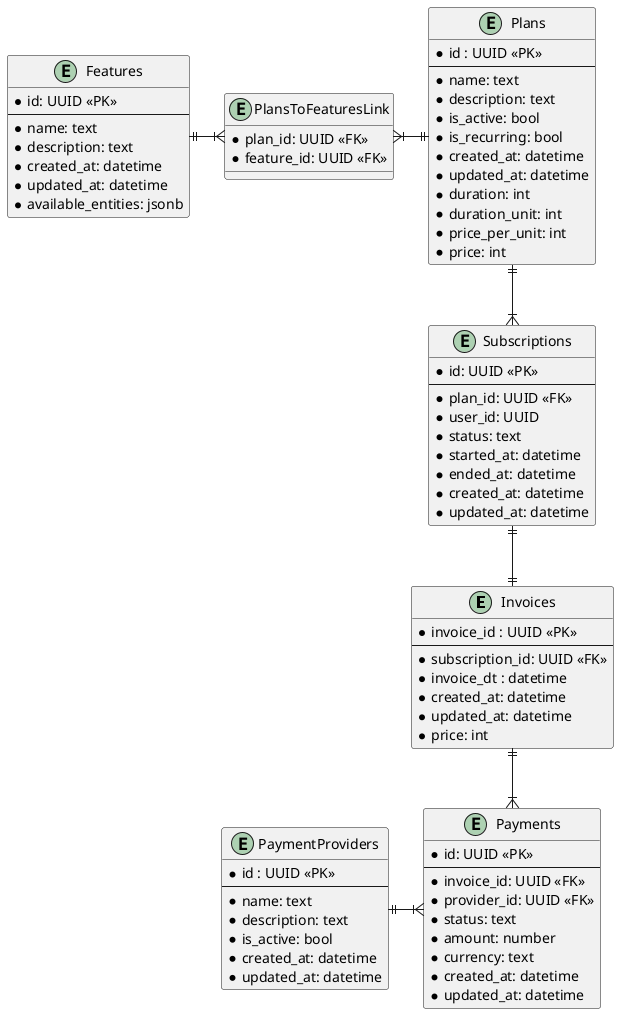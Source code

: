 @startuml
' hide the spot
' hide circle
skinparam linetype ortho

entity "Invoices" as invoice {
  *invoice_id : UUID <<PK>>
  --
  *subscription_id: UUID <<FK>>
  *invoice_dt : datetime
  *created_at: datetime
  *updated_at: datetime
  *price: int
}

entity "Subscriptions" as subscription {
  *id: UUID <<PK>>
  --
  *plan_id: UUID <<FK>>
  *user_id: UUID
  *status: text
  *started_at: datetime
  *ended_at: datetime
  *created_at: datetime
  *updated_at: datetime
}

entity "Plans" as plan {
  *id : UUID <<PK>>
  --
  *name: text
  *description: text
  *is_active: bool
  *is_recurring: bool
  *created_at: datetime
  *updated_at: datetime
  *duration: int
  *duration_unit: int
  *price_per_unit: int
  *price: int
}


entity "Payments" as payment {
  *id: UUID <<PK>>
  --
  *invoice_id: UUID <<FK>>
  *provider_id: UUID <<FK>>
  *status: text
  *amount: number
  *currency: text
  *created_at: datetime
  *updated_at: datetime
}


entity "PaymentProviders" as provider {
  *id : UUID <<PK>>
  --
  *name: text
  *description: text
  *is_active: bool
  *created_at: datetime
  *updated_at: datetime
}


entity "Features" as feature{
  *id: UUID <<PK>>
  --
  *name: text
  *description: text
  *created_at: datetime
  *updated_at: datetime
  *available_entities: jsonb
}


entity "PlansToFeaturesLink" as plan_features {
  *plan_id: UUID <<FK>>
  *feature_id: UUID <<FK>>
}

invoice ||-up-|| subscription
subscription }|-up-|| plan
invoice ||--|{ payment
payment }|-left-|| provider
plan ||-left-|{ plan_features
plan_features }|-left-|| feature
@enduml
